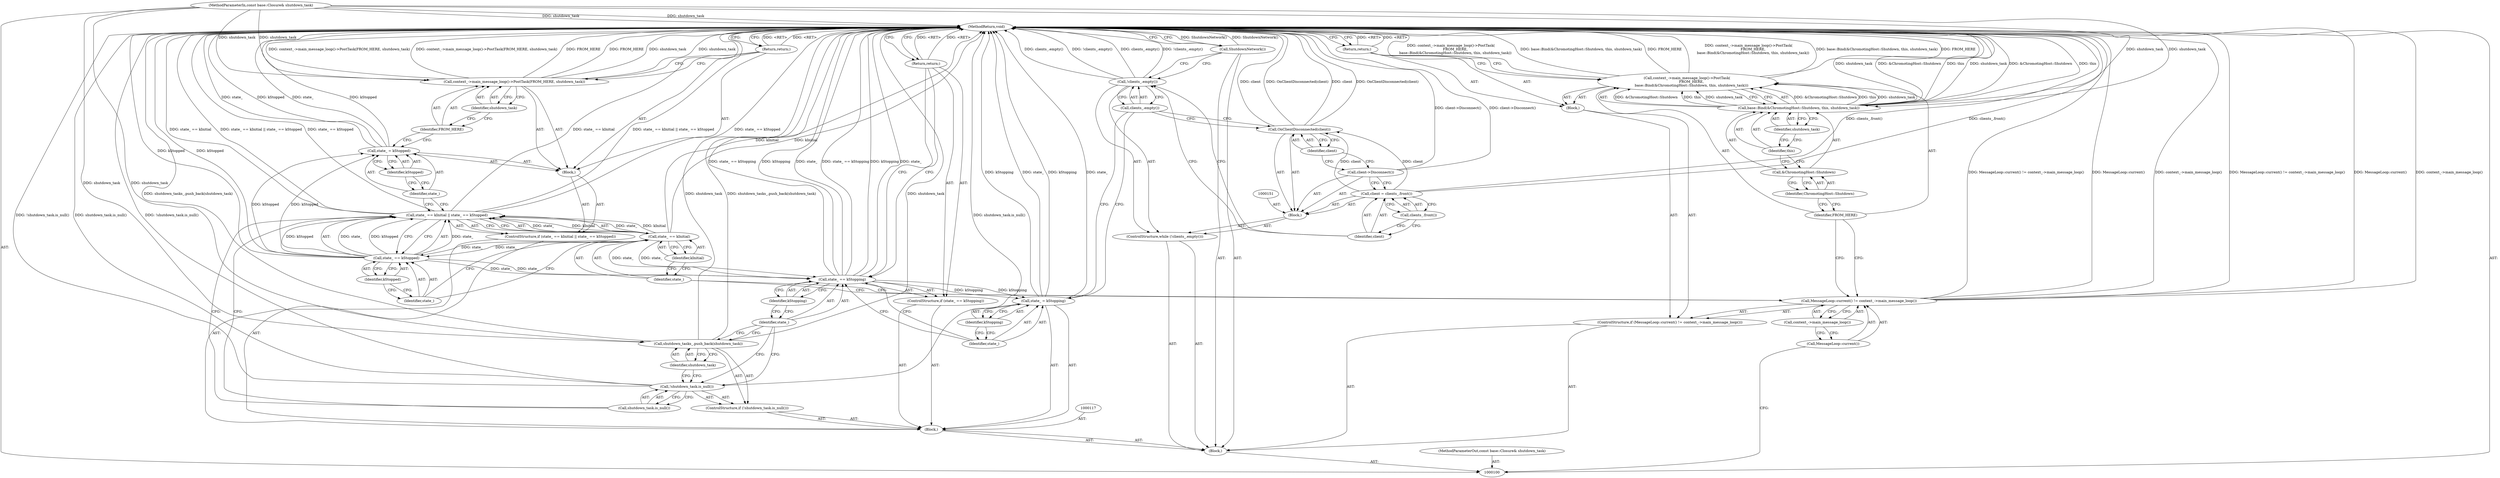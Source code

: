 digraph "1_Chrome_a46bcef82b29d30836a0f26226e3d4aca4fa9612_10" {
"1000159" [label="(MethodReturn,void)"];
"1000101" [label="(MethodParameterIn,const base::Closure& shutdown_task)"];
"1000234" [label="(MethodParameterOut,const base::Closure& shutdown_task)"];
"1000102" [label="(Block,)"];
"1000116" [label="(Block,)"];
"1000122" [label="(Identifier,kInitial)"];
"1000123" [label="(Call,state_ == kStopped)"];
"1000124" [label="(Identifier,state_)"];
"1000118" [label="(ControlStructure,if (state_ == kInitial || state_ == kStopped))"];
"1000125" [label="(Identifier,kStopped)"];
"1000126" [label="(Block,)"];
"1000119" [label="(Call,state_ == kInitial || state_ == kStopped)"];
"1000120" [label="(Call,state_ == kInitial)"];
"1000121" [label="(Identifier,state_)"];
"1000129" [label="(Identifier,kStopped)"];
"1000127" [label="(Call,state_ = kStopped)"];
"1000128" [label="(Identifier,state_)"];
"1000131" [label="(Identifier,FROM_HERE)"];
"1000132" [label="(Identifier,shutdown_task)"];
"1000130" [label="(Call,context_->main_message_loop()->PostTask(FROM_HERE, shutdown_task))"];
"1000133" [label="(Return,return;)"];
"1000134" [label="(ControlStructure,if (!shutdown_task.is_null()))"];
"1000135" [label="(Call,!shutdown_task.is_null())"];
"1000136" [label="(Call,shutdown_task.is_null())"];
"1000138" [label="(Identifier,shutdown_task)"];
"1000137" [label="(Call,shutdown_tasks_.push_back(shutdown_task))"];
"1000142" [label="(Identifier,kStopping)"];
"1000139" [label="(ControlStructure,if (state_ == kStopping))"];
"1000140" [label="(Call,state_ == kStopping)"];
"1000141" [label="(Identifier,state_)"];
"1000143" [label="(Return,return;)"];
"1000103" [label="(ControlStructure,if (MessageLoop::current() != context_->main_message_loop()))"];
"1000106" [label="(Call,context_->main_message_loop())"];
"1000104" [label="(Call,MessageLoop::current() != context_->main_message_loop())"];
"1000105" [label="(Call,MessageLoop::current())"];
"1000107" [label="(Block,)"];
"1000146" [label="(Identifier,kStopping)"];
"1000144" [label="(Call,state_ = kStopping)"];
"1000145" [label="(Identifier,state_)"];
"1000148" [label="(Call,!clients_.empty())"];
"1000149" [label="(Call,clients_.empty())"];
"1000147" [label="(ControlStructure,while (!clients_.empty()))"];
"1000152" [label="(Call,client = clients_.front())"];
"1000153" [label="(Identifier,client)"];
"1000150" [label="(Block,)"];
"1000154" [label="(Call,clients_.front())"];
"1000155" [label="(Call,client->Disconnect())"];
"1000157" [label="(Identifier,client)"];
"1000156" [label="(Call,OnClientDisconnected(client))"];
"1000158" [label="(Call,ShutdownNetwork())"];
"1000108" [label="(Call,context_->main_message_loop()->PostTask(\n        FROM_HERE,\n        base::Bind(&ChromotingHost::Shutdown, this, shutdown_task)))"];
"1000109" [label="(Identifier,FROM_HERE)"];
"1000111" [label="(Call,&ChromotingHost::Shutdown)"];
"1000112" [label="(Identifier,ChromotingHost::Shutdown)"];
"1000113" [label="(Identifier,this)"];
"1000114" [label="(Identifier,shutdown_task)"];
"1000110" [label="(Call,base::Bind(&ChromotingHost::Shutdown, this, shutdown_task))"];
"1000115" [label="(Return,return;)"];
"1000159" -> "1000100"  [label="AST: "];
"1000159" -> "1000115"  [label="CFG: "];
"1000159" -> "1000133"  [label="CFG: "];
"1000159" -> "1000143"  [label="CFG: "];
"1000159" -> "1000158"  [label="CFG: "];
"1000133" -> "1000159"  [label="DDG: <RET>"];
"1000143" -> "1000159"  [label="DDG: <RET>"];
"1000130" -> "1000159"  [label="DDG: context_->main_message_loop()->PostTask(FROM_HERE, shutdown_task)"];
"1000130" -> "1000159"  [label="DDG: FROM_HERE"];
"1000130" -> "1000159"  [label="DDG: shutdown_task"];
"1000140" -> "1000159"  [label="DDG: kStopping"];
"1000140" -> "1000159"  [label="DDG: state_"];
"1000140" -> "1000159"  [label="DDG: state_ == kStopping"];
"1000123" -> "1000159"  [label="DDG: kStopped"];
"1000108" -> "1000159"  [label="DDG: context_->main_message_loop()->PostTask(\n        FROM_HERE,\n        base::Bind(&ChromotingHost::Shutdown, this, shutdown_task))"];
"1000108" -> "1000159"  [label="DDG: base::Bind(&ChromotingHost::Shutdown, this, shutdown_task)"];
"1000108" -> "1000159"  [label="DDG: FROM_HERE"];
"1000156" -> "1000159"  [label="DDG: client"];
"1000156" -> "1000159"  [label="DDG: OnClientDisconnected(client)"];
"1000104" -> "1000159"  [label="DDG: MessageLoop::current() != context_->main_message_loop()"];
"1000104" -> "1000159"  [label="DDG: MessageLoop::current()"];
"1000104" -> "1000159"  [label="DDG: context_->main_message_loop()"];
"1000110" -> "1000159"  [label="DDG: shutdown_task"];
"1000110" -> "1000159"  [label="DDG: &ChromotingHost::Shutdown"];
"1000110" -> "1000159"  [label="DDG: this"];
"1000152" -> "1000159"  [label="DDG: clients_.front()"];
"1000119" -> "1000159"  [label="DDG: state_ == kInitial || state_ == kStopped"];
"1000119" -> "1000159"  [label="DDG: state_ == kStopped"];
"1000119" -> "1000159"  [label="DDG: state_ == kInitial"];
"1000144" -> "1000159"  [label="DDG: kStopping"];
"1000144" -> "1000159"  [label="DDG: state_"];
"1000127" -> "1000159"  [label="DDG: kStopped"];
"1000127" -> "1000159"  [label="DDG: state_"];
"1000155" -> "1000159"  [label="DDG: client->Disconnect()"];
"1000158" -> "1000159"  [label="DDG: ShutdownNetwork()"];
"1000148" -> "1000159"  [label="DDG: clients_.empty()"];
"1000148" -> "1000159"  [label="DDG: !clients_.empty()"];
"1000135" -> "1000159"  [label="DDG: !shutdown_task.is_null()"];
"1000135" -> "1000159"  [label="DDG: shutdown_task.is_null()"];
"1000101" -> "1000159"  [label="DDG: shutdown_task"];
"1000120" -> "1000159"  [label="DDG: kInitial"];
"1000137" -> "1000159"  [label="DDG: shutdown_task"];
"1000137" -> "1000159"  [label="DDG: shutdown_tasks_.push_back(shutdown_task)"];
"1000115" -> "1000159"  [label="DDG: <RET>"];
"1000101" -> "1000100"  [label="AST: "];
"1000101" -> "1000159"  [label="DDG: shutdown_task"];
"1000101" -> "1000110"  [label="DDG: shutdown_task"];
"1000101" -> "1000130"  [label="DDG: shutdown_task"];
"1000101" -> "1000137"  [label="DDG: shutdown_task"];
"1000234" -> "1000100"  [label="AST: "];
"1000102" -> "1000100"  [label="AST: "];
"1000103" -> "1000102"  [label="AST: "];
"1000116" -> "1000102"  [label="AST: "];
"1000147" -> "1000102"  [label="AST: "];
"1000158" -> "1000102"  [label="AST: "];
"1000116" -> "1000102"  [label="AST: "];
"1000117" -> "1000116"  [label="AST: "];
"1000118" -> "1000116"  [label="AST: "];
"1000134" -> "1000116"  [label="AST: "];
"1000139" -> "1000116"  [label="AST: "];
"1000144" -> "1000116"  [label="AST: "];
"1000122" -> "1000120"  [label="AST: "];
"1000122" -> "1000121"  [label="CFG: "];
"1000120" -> "1000122"  [label="CFG: "];
"1000123" -> "1000119"  [label="AST: "];
"1000123" -> "1000125"  [label="CFG: "];
"1000124" -> "1000123"  [label="AST: "];
"1000125" -> "1000123"  [label="AST: "];
"1000119" -> "1000123"  [label="CFG: "];
"1000123" -> "1000159"  [label="DDG: kStopped"];
"1000123" -> "1000119"  [label="DDG: state_"];
"1000123" -> "1000119"  [label="DDG: kStopped"];
"1000120" -> "1000123"  [label="DDG: state_"];
"1000123" -> "1000127"  [label="DDG: kStopped"];
"1000123" -> "1000140"  [label="DDG: state_"];
"1000124" -> "1000123"  [label="AST: "];
"1000124" -> "1000120"  [label="CFG: "];
"1000125" -> "1000124"  [label="CFG: "];
"1000118" -> "1000116"  [label="AST: "];
"1000119" -> "1000118"  [label="AST: "];
"1000126" -> "1000118"  [label="AST: "];
"1000125" -> "1000123"  [label="AST: "];
"1000125" -> "1000124"  [label="CFG: "];
"1000123" -> "1000125"  [label="CFG: "];
"1000126" -> "1000118"  [label="AST: "];
"1000127" -> "1000126"  [label="AST: "];
"1000130" -> "1000126"  [label="AST: "];
"1000133" -> "1000126"  [label="AST: "];
"1000119" -> "1000118"  [label="AST: "];
"1000119" -> "1000120"  [label="CFG: "];
"1000119" -> "1000123"  [label="CFG: "];
"1000120" -> "1000119"  [label="AST: "];
"1000123" -> "1000119"  [label="AST: "];
"1000128" -> "1000119"  [label="CFG: "];
"1000136" -> "1000119"  [label="CFG: "];
"1000119" -> "1000159"  [label="DDG: state_ == kInitial || state_ == kStopped"];
"1000119" -> "1000159"  [label="DDG: state_ == kStopped"];
"1000119" -> "1000159"  [label="DDG: state_ == kInitial"];
"1000120" -> "1000119"  [label="DDG: state_"];
"1000120" -> "1000119"  [label="DDG: kInitial"];
"1000123" -> "1000119"  [label="DDG: state_"];
"1000123" -> "1000119"  [label="DDG: kStopped"];
"1000120" -> "1000119"  [label="AST: "];
"1000120" -> "1000122"  [label="CFG: "];
"1000121" -> "1000120"  [label="AST: "];
"1000122" -> "1000120"  [label="AST: "];
"1000124" -> "1000120"  [label="CFG: "];
"1000119" -> "1000120"  [label="CFG: "];
"1000120" -> "1000159"  [label="DDG: kInitial"];
"1000120" -> "1000119"  [label="DDG: state_"];
"1000120" -> "1000119"  [label="DDG: kInitial"];
"1000120" -> "1000123"  [label="DDG: state_"];
"1000120" -> "1000140"  [label="DDG: state_"];
"1000121" -> "1000120"  [label="AST: "];
"1000121" -> "1000104"  [label="CFG: "];
"1000122" -> "1000121"  [label="CFG: "];
"1000129" -> "1000127"  [label="AST: "];
"1000129" -> "1000128"  [label="CFG: "];
"1000127" -> "1000129"  [label="CFG: "];
"1000127" -> "1000126"  [label="AST: "];
"1000127" -> "1000129"  [label="CFG: "];
"1000128" -> "1000127"  [label="AST: "];
"1000129" -> "1000127"  [label="AST: "];
"1000131" -> "1000127"  [label="CFG: "];
"1000127" -> "1000159"  [label="DDG: kStopped"];
"1000127" -> "1000159"  [label="DDG: state_"];
"1000123" -> "1000127"  [label="DDG: kStopped"];
"1000128" -> "1000127"  [label="AST: "];
"1000128" -> "1000119"  [label="CFG: "];
"1000129" -> "1000128"  [label="CFG: "];
"1000131" -> "1000130"  [label="AST: "];
"1000131" -> "1000127"  [label="CFG: "];
"1000132" -> "1000131"  [label="CFG: "];
"1000132" -> "1000130"  [label="AST: "];
"1000132" -> "1000131"  [label="CFG: "];
"1000130" -> "1000132"  [label="CFG: "];
"1000130" -> "1000126"  [label="AST: "];
"1000130" -> "1000132"  [label="CFG: "];
"1000131" -> "1000130"  [label="AST: "];
"1000132" -> "1000130"  [label="AST: "];
"1000133" -> "1000130"  [label="CFG: "];
"1000130" -> "1000159"  [label="DDG: context_->main_message_loop()->PostTask(FROM_HERE, shutdown_task)"];
"1000130" -> "1000159"  [label="DDG: FROM_HERE"];
"1000130" -> "1000159"  [label="DDG: shutdown_task"];
"1000101" -> "1000130"  [label="DDG: shutdown_task"];
"1000133" -> "1000126"  [label="AST: "];
"1000133" -> "1000130"  [label="CFG: "];
"1000159" -> "1000133"  [label="CFG: "];
"1000133" -> "1000159"  [label="DDG: <RET>"];
"1000134" -> "1000116"  [label="AST: "];
"1000135" -> "1000134"  [label="AST: "];
"1000137" -> "1000134"  [label="AST: "];
"1000135" -> "1000134"  [label="AST: "];
"1000135" -> "1000136"  [label="CFG: "];
"1000136" -> "1000135"  [label="AST: "];
"1000138" -> "1000135"  [label="CFG: "];
"1000141" -> "1000135"  [label="CFG: "];
"1000135" -> "1000159"  [label="DDG: !shutdown_task.is_null()"];
"1000135" -> "1000159"  [label="DDG: shutdown_task.is_null()"];
"1000136" -> "1000135"  [label="AST: "];
"1000136" -> "1000119"  [label="CFG: "];
"1000135" -> "1000136"  [label="CFG: "];
"1000138" -> "1000137"  [label="AST: "];
"1000138" -> "1000135"  [label="CFG: "];
"1000137" -> "1000138"  [label="CFG: "];
"1000137" -> "1000134"  [label="AST: "];
"1000137" -> "1000138"  [label="CFG: "];
"1000138" -> "1000137"  [label="AST: "];
"1000141" -> "1000137"  [label="CFG: "];
"1000137" -> "1000159"  [label="DDG: shutdown_task"];
"1000137" -> "1000159"  [label="DDG: shutdown_tasks_.push_back(shutdown_task)"];
"1000101" -> "1000137"  [label="DDG: shutdown_task"];
"1000142" -> "1000140"  [label="AST: "];
"1000142" -> "1000141"  [label="CFG: "];
"1000140" -> "1000142"  [label="CFG: "];
"1000139" -> "1000116"  [label="AST: "];
"1000140" -> "1000139"  [label="AST: "];
"1000143" -> "1000139"  [label="AST: "];
"1000140" -> "1000139"  [label="AST: "];
"1000140" -> "1000142"  [label="CFG: "];
"1000141" -> "1000140"  [label="AST: "];
"1000142" -> "1000140"  [label="AST: "];
"1000143" -> "1000140"  [label="CFG: "];
"1000145" -> "1000140"  [label="CFG: "];
"1000140" -> "1000159"  [label="DDG: kStopping"];
"1000140" -> "1000159"  [label="DDG: state_"];
"1000140" -> "1000159"  [label="DDG: state_ == kStopping"];
"1000120" -> "1000140"  [label="DDG: state_"];
"1000123" -> "1000140"  [label="DDG: state_"];
"1000140" -> "1000144"  [label="DDG: kStopping"];
"1000141" -> "1000140"  [label="AST: "];
"1000141" -> "1000137"  [label="CFG: "];
"1000141" -> "1000135"  [label="CFG: "];
"1000142" -> "1000141"  [label="CFG: "];
"1000143" -> "1000139"  [label="AST: "];
"1000143" -> "1000140"  [label="CFG: "];
"1000159" -> "1000143"  [label="CFG: "];
"1000143" -> "1000159"  [label="DDG: <RET>"];
"1000103" -> "1000102"  [label="AST: "];
"1000104" -> "1000103"  [label="AST: "];
"1000107" -> "1000103"  [label="AST: "];
"1000106" -> "1000104"  [label="AST: "];
"1000106" -> "1000105"  [label="CFG: "];
"1000104" -> "1000106"  [label="CFG: "];
"1000104" -> "1000103"  [label="AST: "];
"1000104" -> "1000106"  [label="CFG: "];
"1000105" -> "1000104"  [label="AST: "];
"1000106" -> "1000104"  [label="AST: "];
"1000109" -> "1000104"  [label="CFG: "];
"1000121" -> "1000104"  [label="CFG: "];
"1000104" -> "1000159"  [label="DDG: MessageLoop::current() != context_->main_message_loop()"];
"1000104" -> "1000159"  [label="DDG: MessageLoop::current()"];
"1000104" -> "1000159"  [label="DDG: context_->main_message_loop()"];
"1000105" -> "1000104"  [label="AST: "];
"1000105" -> "1000100"  [label="CFG: "];
"1000106" -> "1000105"  [label="CFG: "];
"1000107" -> "1000103"  [label="AST: "];
"1000108" -> "1000107"  [label="AST: "];
"1000115" -> "1000107"  [label="AST: "];
"1000146" -> "1000144"  [label="AST: "];
"1000146" -> "1000145"  [label="CFG: "];
"1000144" -> "1000146"  [label="CFG: "];
"1000144" -> "1000116"  [label="AST: "];
"1000144" -> "1000146"  [label="CFG: "];
"1000145" -> "1000144"  [label="AST: "];
"1000146" -> "1000144"  [label="AST: "];
"1000149" -> "1000144"  [label="CFG: "];
"1000144" -> "1000159"  [label="DDG: kStopping"];
"1000144" -> "1000159"  [label="DDG: state_"];
"1000140" -> "1000144"  [label="DDG: kStopping"];
"1000145" -> "1000144"  [label="AST: "];
"1000145" -> "1000140"  [label="CFG: "];
"1000146" -> "1000145"  [label="CFG: "];
"1000148" -> "1000147"  [label="AST: "];
"1000148" -> "1000149"  [label="CFG: "];
"1000149" -> "1000148"  [label="AST: "];
"1000153" -> "1000148"  [label="CFG: "];
"1000158" -> "1000148"  [label="CFG: "];
"1000148" -> "1000159"  [label="DDG: clients_.empty()"];
"1000148" -> "1000159"  [label="DDG: !clients_.empty()"];
"1000149" -> "1000148"  [label="AST: "];
"1000149" -> "1000156"  [label="CFG: "];
"1000149" -> "1000144"  [label="CFG: "];
"1000148" -> "1000149"  [label="CFG: "];
"1000147" -> "1000102"  [label="AST: "];
"1000148" -> "1000147"  [label="AST: "];
"1000150" -> "1000147"  [label="AST: "];
"1000152" -> "1000150"  [label="AST: "];
"1000152" -> "1000154"  [label="CFG: "];
"1000153" -> "1000152"  [label="AST: "];
"1000154" -> "1000152"  [label="AST: "];
"1000155" -> "1000152"  [label="CFG: "];
"1000152" -> "1000159"  [label="DDG: clients_.front()"];
"1000152" -> "1000156"  [label="DDG: client"];
"1000153" -> "1000152"  [label="AST: "];
"1000153" -> "1000148"  [label="CFG: "];
"1000154" -> "1000153"  [label="CFG: "];
"1000150" -> "1000147"  [label="AST: "];
"1000151" -> "1000150"  [label="AST: "];
"1000152" -> "1000150"  [label="AST: "];
"1000155" -> "1000150"  [label="AST: "];
"1000156" -> "1000150"  [label="AST: "];
"1000154" -> "1000152"  [label="AST: "];
"1000154" -> "1000153"  [label="CFG: "];
"1000152" -> "1000154"  [label="CFG: "];
"1000155" -> "1000150"  [label="AST: "];
"1000155" -> "1000152"  [label="CFG: "];
"1000157" -> "1000155"  [label="CFG: "];
"1000155" -> "1000159"  [label="DDG: client->Disconnect()"];
"1000157" -> "1000156"  [label="AST: "];
"1000157" -> "1000155"  [label="CFG: "];
"1000156" -> "1000157"  [label="CFG: "];
"1000156" -> "1000150"  [label="AST: "];
"1000156" -> "1000157"  [label="CFG: "];
"1000157" -> "1000156"  [label="AST: "];
"1000149" -> "1000156"  [label="CFG: "];
"1000156" -> "1000159"  [label="DDG: client"];
"1000156" -> "1000159"  [label="DDG: OnClientDisconnected(client)"];
"1000152" -> "1000156"  [label="DDG: client"];
"1000158" -> "1000102"  [label="AST: "];
"1000158" -> "1000148"  [label="CFG: "];
"1000159" -> "1000158"  [label="CFG: "];
"1000158" -> "1000159"  [label="DDG: ShutdownNetwork()"];
"1000108" -> "1000107"  [label="AST: "];
"1000108" -> "1000110"  [label="CFG: "];
"1000109" -> "1000108"  [label="AST: "];
"1000110" -> "1000108"  [label="AST: "];
"1000115" -> "1000108"  [label="CFG: "];
"1000108" -> "1000159"  [label="DDG: context_->main_message_loop()->PostTask(\n        FROM_HERE,\n        base::Bind(&ChromotingHost::Shutdown, this, shutdown_task))"];
"1000108" -> "1000159"  [label="DDG: base::Bind(&ChromotingHost::Shutdown, this, shutdown_task)"];
"1000108" -> "1000159"  [label="DDG: FROM_HERE"];
"1000110" -> "1000108"  [label="DDG: &ChromotingHost::Shutdown"];
"1000110" -> "1000108"  [label="DDG: this"];
"1000110" -> "1000108"  [label="DDG: shutdown_task"];
"1000109" -> "1000108"  [label="AST: "];
"1000109" -> "1000104"  [label="CFG: "];
"1000112" -> "1000109"  [label="CFG: "];
"1000111" -> "1000110"  [label="AST: "];
"1000111" -> "1000112"  [label="CFG: "];
"1000112" -> "1000111"  [label="AST: "];
"1000113" -> "1000111"  [label="CFG: "];
"1000112" -> "1000111"  [label="AST: "];
"1000112" -> "1000109"  [label="CFG: "];
"1000111" -> "1000112"  [label="CFG: "];
"1000113" -> "1000110"  [label="AST: "];
"1000113" -> "1000111"  [label="CFG: "];
"1000114" -> "1000113"  [label="CFG: "];
"1000114" -> "1000110"  [label="AST: "];
"1000114" -> "1000113"  [label="CFG: "];
"1000110" -> "1000114"  [label="CFG: "];
"1000110" -> "1000108"  [label="AST: "];
"1000110" -> "1000114"  [label="CFG: "];
"1000111" -> "1000110"  [label="AST: "];
"1000113" -> "1000110"  [label="AST: "];
"1000114" -> "1000110"  [label="AST: "];
"1000108" -> "1000110"  [label="CFG: "];
"1000110" -> "1000159"  [label="DDG: shutdown_task"];
"1000110" -> "1000159"  [label="DDG: &ChromotingHost::Shutdown"];
"1000110" -> "1000159"  [label="DDG: this"];
"1000110" -> "1000108"  [label="DDG: &ChromotingHost::Shutdown"];
"1000110" -> "1000108"  [label="DDG: this"];
"1000110" -> "1000108"  [label="DDG: shutdown_task"];
"1000101" -> "1000110"  [label="DDG: shutdown_task"];
"1000115" -> "1000107"  [label="AST: "];
"1000115" -> "1000108"  [label="CFG: "];
"1000159" -> "1000115"  [label="CFG: "];
"1000115" -> "1000159"  [label="DDG: <RET>"];
}
